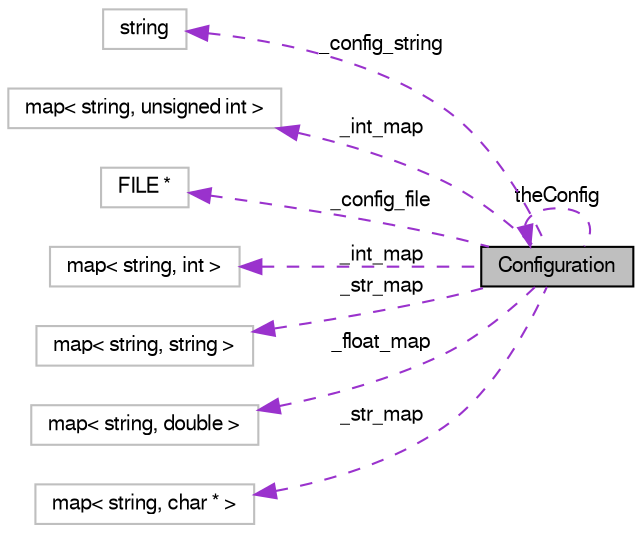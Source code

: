 digraph G
{
  bgcolor="transparent";
  edge [fontname="FreeSans",fontsize="10",labelfontname="FreeSans",labelfontsize="10"];
  node [fontname="FreeSans",fontsize="10",shape=record];
  rankdir=LR;
  Node1 [label="Configuration",height=0.2,width=0.4,color="black", fillcolor="grey75", style="filled" fontcolor="black"];
  Node2 -> Node1 [dir=back,color="darkorchid3",fontsize="10",style="dashed",label="_config_string",fontname="FreeSans"];
  Node2 [label="string",height=0.2,width=0.4,color="grey75"];
  Node3 -> Node1 [dir=back,color="darkorchid3",fontsize="10",style="dashed",label="_int_map",fontname="FreeSans"];
  Node3 [label="map\< string, unsigned int \>",height=0.2,width=0.4,color="grey75"];
  Node4 -> Node1 [dir=back,color="darkorchid3",fontsize="10",style="dashed",label="_config_file",fontname="FreeSans"];
  Node4 [label="FILE *",height=0.2,width=0.4,color="grey75"];
  Node5 -> Node1 [dir=back,color="darkorchid3",fontsize="10",style="dashed",label="_int_map",fontname="FreeSans"];
  Node5 [label="map\< string, int \>",height=0.2,width=0.4,color="grey75"];
  Node6 -> Node1 [dir=back,color="darkorchid3",fontsize="10",style="dashed",label="_str_map",fontname="FreeSans"];
  Node6 [label="map\< string, string \>",height=0.2,width=0.4,color="grey75"];
  Node7 -> Node1 [dir=back,color="darkorchid3",fontsize="10",style="dashed",label="_float_map",fontname="FreeSans"];
  Node7 [label="map\< string, double \>",height=0.2,width=0.4,color="grey75"];
  Node1 -> Node1 [dir=back,color="darkorchid3",fontsize="10",style="dashed",label="theConfig",fontname="FreeSans"];
  Node8 -> Node1 [dir=back,color="darkorchid3",fontsize="10",style="dashed",label="_str_map",fontname="FreeSans"];
  Node8 [label="map\< string, char * \>",height=0.2,width=0.4,color="grey75"];
}
